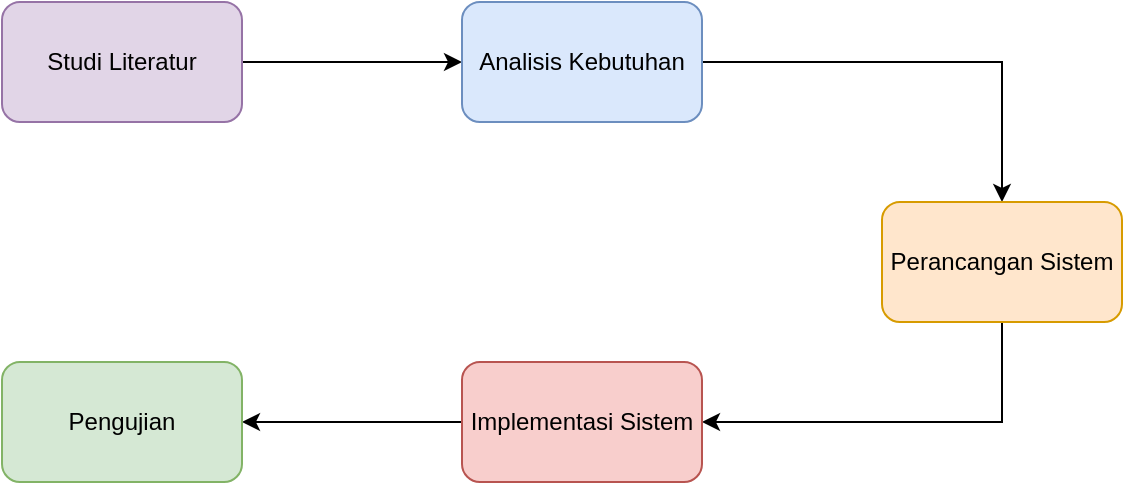 <mxfile version="24.2.0" type="github">
  <diagram name="Halaman-1" id="jdxGgYb-opK5xxt-9X0P">
    <mxGraphModel dx="1221" dy="725" grid="1" gridSize="10" guides="1" tooltips="1" connect="1" arrows="1" fold="1" page="1" pageScale="1" pageWidth="827" pageHeight="1169" math="0" shadow="0">
      <root>
        <mxCell id="0" />
        <mxCell id="1" parent="0" />
        <mxCell id="0EBNeR9qAk5URoS2EdO6-8" style="edgeStyle=orthogonalEdgeStyle;rounded=0;orthogonalLoop=1;jettySize=auto;html=1;entryX=0;entryY=0.5;entryDx=0;entryDy=0;" parent="1" source="0EBNeR9qAk5URoS2EdO6-2" target="0EBNeR9qAk5URoS2EdO6-3" edge="1">
          <mxGeometry relative="1" as="geometry" />
        </mxCell>
        <mxCell id="0EBNeR9qAk5URoS2EdO6-2" value="Studi Literatur" style="rounded=1;whiteSpace=wrap;html=1;fillColor=#e1d5e7;strokeColor=#9673a6;" parent="1" vertex="1">
          <mxGeometry x="110" y="130" width="120" height="60" as="geometry" />
        </mxCell>
        <mxCell id="0EBNeR9qAk5URoS2EdO6-9" style="edgeStyle=orthogonalEdgeStyle;rounded=0;orthogonalLoop=1;jettySize=auto;html=1;entryX=0.5;entryY=0;entryDx=0;entryDy=0;" parent="1" source="0EBNeR9qAk5URoS2EdO6-3" target="0EBNeR9qAk5URoS2EdO6-4" edge="1">
          <mxGeometry relative="1" as="geometry">
            <Array as="points">
              <mxPoint x="610" y="160" />
            </Array>
          </mxGeometry>
        </mxCell>
        <mxCell id="0EBNeR9qAk5URoS2EdO6-3" value="Analisis Kebutuhan" style="rounded=1;whiteSpace=wrap;html=1;fillColor=#dae8fc;strokeColor=#6c8ebf;" parent="1" vertex="1">
          <mxGeometry x="340" y="130" width="120" height="60" as="geometry" />
        </mxCell>
        <mxCell id="0EBNeR9qAk5URoS2EdO6-10" style="edgeStyle=orthogonalEdgeStyle;rounded=0;orthogonalLoop=1;jettySize=auto;html=1;entryX=1;entryY=0.5;entryDx=0;entryDy=0;" parent="1" source="0EBNeR9qAk5URoS2EdO6-4" target="0EBNeR9qAk5URoS2EdO6-5" edge="1">
          <mxGeometry relative="1" as="geometry">
            <Array as="points">
              <mxPoint x="610" y="340" />
            </Array>
          </mxGeometry>
        </mxCell>
        <mxCell id="0EBNeR9qAk5URoS2EdO6-4" value="Perancangan Sistem" style="rounded=1;whiteSpace=wrap;html=1;fillColor=#ffe6cc;strokeColor=#d79b00;" parent="1" vertex="1">
          <mxGeometry x="550" y="230" width="120" height="60" as="geometry" />
        </mxCell>
        <mxCell id="0EBNeR9qAk5URoS2EdO6-11" style="edgeStyle=orthogonalEdgeStyle;rounded=0;orthogonalLoop=1;jettySize=auto;html=1;entryX=1;entryY=0.5;entryDx=0;entryDy=0;" parent="1" source="0EBNeR9qAk5URoS2EdO6-5" target="0EBNeR9qAk5URoS2EdO6-7" edge="1">
          <mxGeometry relative="1" as="geometry" />
        </mxCell>
        <mxCell id="0EBNeR9qAk5URoS2EdO6-5" value="Implementasi Sistem" style="rounded=1;whiteSpace=wrap;html=1;fillColor=#f8cecc;strokeColor=#b85450;" parent="1" vertex="1">
          <mxGeometry x="340" y="310" width="120" height="60" as="geometry" />
        </mxCell>
        <mxCell id="0EBNeR9qAk5URoS2EdO6-7" value="Pengujian" style="rounded=1;whiteSpace=wrap;html=1;fillColor=#d5e8d4;strokeColor=#82b366;" parent="1" vertex="1">
          <mxGeometry x="110" y="310" width="120" height="60" as="geometry" />
        </mxCell>
      </root>
    </mxGraphModel>
  </diagram>
</mxfile>
